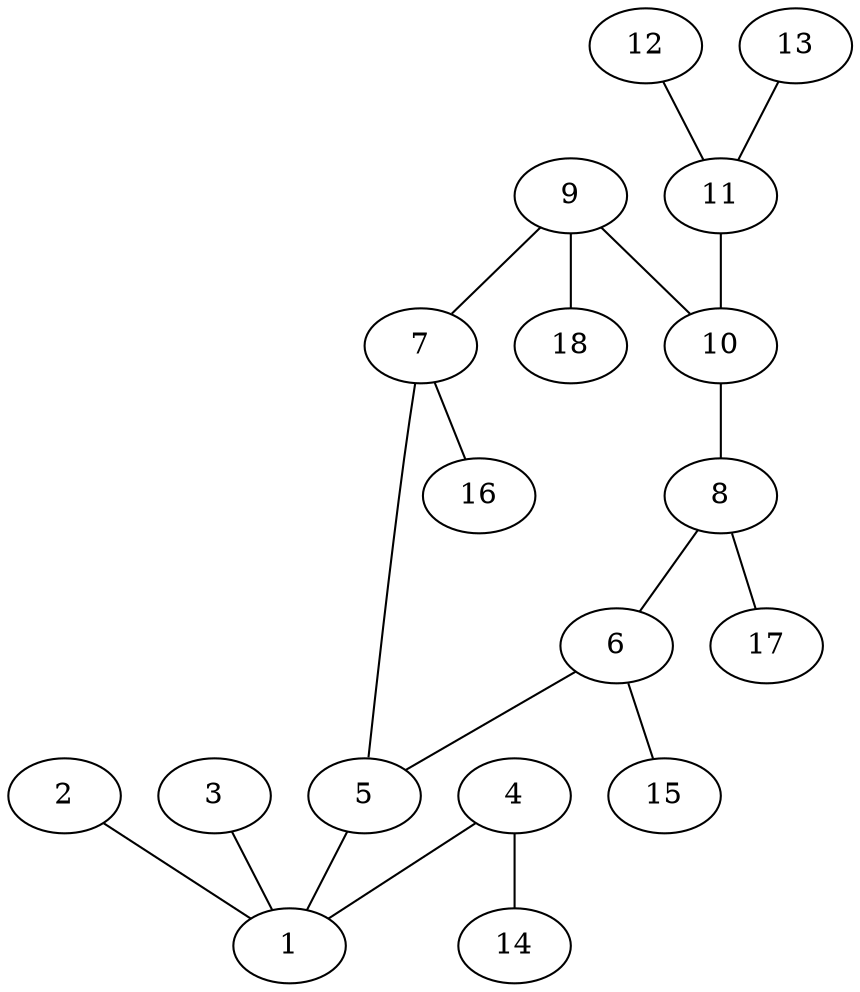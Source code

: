 graph molecule_3471 {
	1	 [chem=S];
	2	 [chem=O];
	2 -- 1	 [valence=2];
	3	 [chem=O];
	3 -- 1	 [valence=2];
	4	 [chem=O];
	4 -- 1	 [valence=1];
	14	 [chem=H];
	4 -- 14	 [valence=1];
	5	 [chem=C];
	5 -- 1	 [valence=1];
	6	 [chem=C];
	6 -- 5	 [valence=2];
	15	 [chem=H];
	6 -- 15	 [valence=1];
	7	 [chem=C];
	7 -- 5	 [valence=1];
	16	 [chem=H];
	7 -- 16	 [valence=1];
	8	 [chem=C];
	8 -- 6	 [valence=1];
	17	 [chem=H];
	8 -- 17	 [valence=1];
	9	 [chem=C];
	9 -- 7	 [valence=2];
	10	 [chem=C];
	9 -- 10	 [valence=1];
	18	 [chem=H];
	9 -- 18	 [valence=1];
	10 -- 8	 [valence=2];
	11	 [chem=N];
	11 -- 10	 [valence=1];
	12	 [chem=O];
	12 -- 11	 [valence=2];
	13	 [chem=O];
	13 -- 11	 [valence=1];
}
